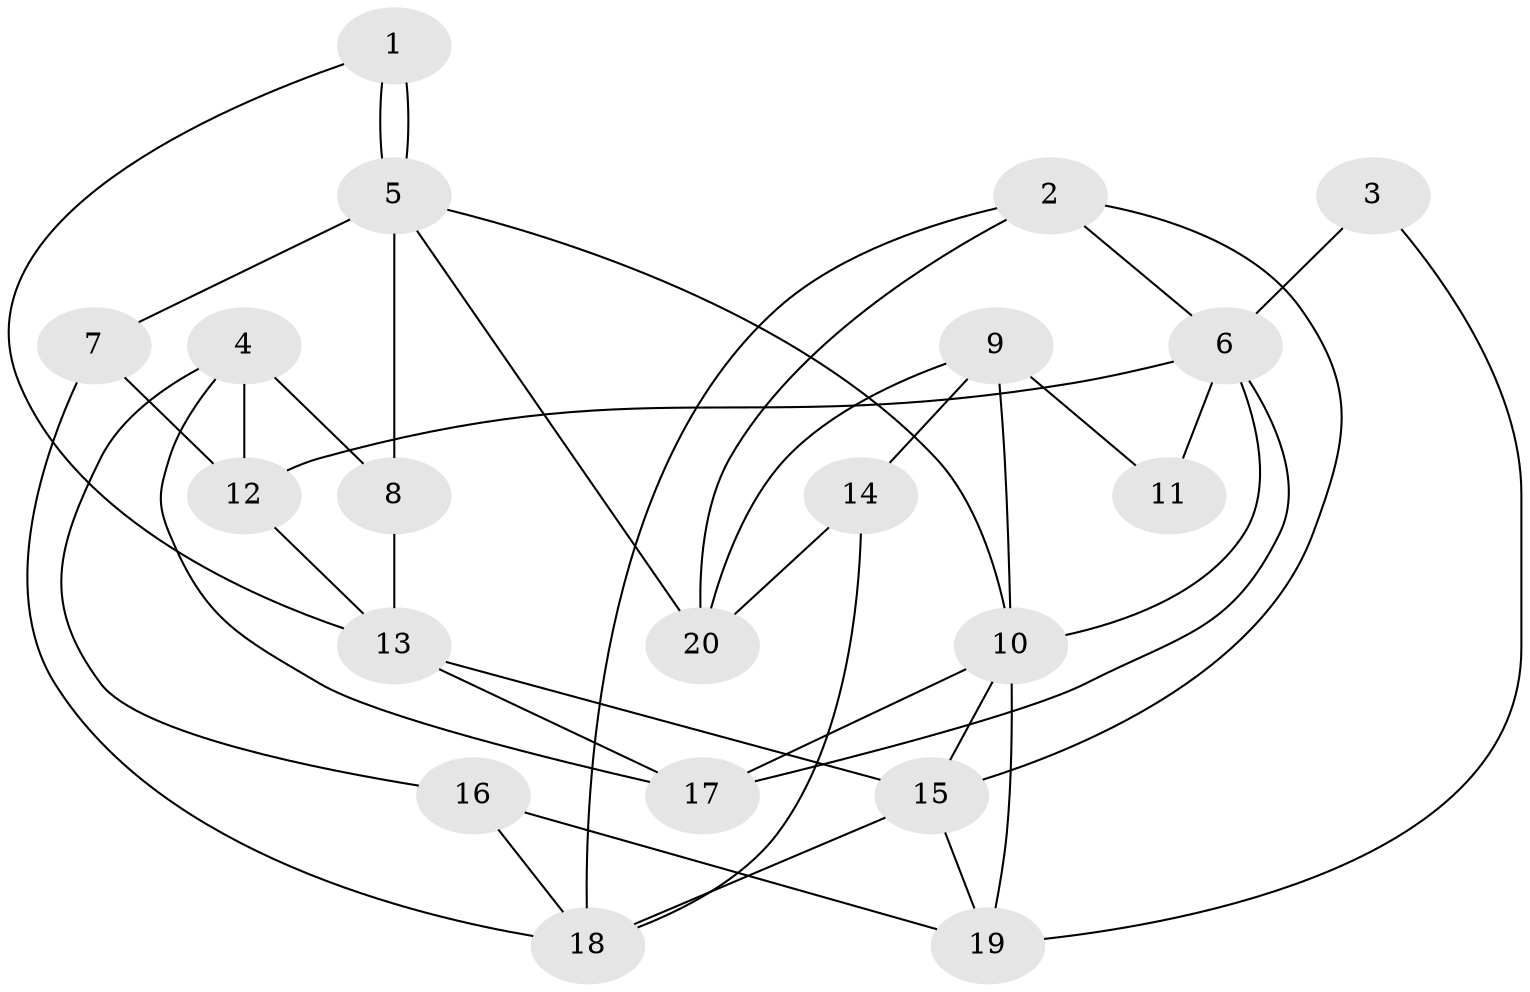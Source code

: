 // Generated by graph-tools (version 1.1) at 2025/46/02/15/25 05:46:28]
// undirected, 20 vertices, 40 edges
graph export_dot {
graph [start="1"]
  node [color=gray90,style=filled];
  1;
  2;
  3;
  4;
  5;
  6;
  7;
  8;
  9;
  10;
  11;
  12;
  13;
  14;
  15;
  16;
  17;
  18;
  19;
  20;
  1 -- 5;
  1 -- 5;
  1 -- 13;
  2 -- 20;
  2 -- 15;
  2 -- 6;
  2 -- 18;
  3 -- 6;
  3 -- 19;
  4 -- 17;
  4 -- 16;
  4 -- 8;
  4 -- 12;
  5 -- 7;
  5 -- 8;
  5 -- 10;
  5 -- 20;
  6 -- 10;
  6 -- 11;
  6 -- 12;
  6 -- 17;
  7 -- 12;
  7 -- 18;
  8 -- 13;
  9 -- 20;
  9 -- 10;
  9 -- 11;
  9 -- 14;
  10 -- 17;
  10 -- 15;
  10 -- 19;
  12 -- 13;
  13 -- 15;
  13 -- 17;
  14 -- 18;
  14 -- 20;
  15 -- 18;
  15 -- 19;
  16 -- 18;
  16 -- 19;
}
